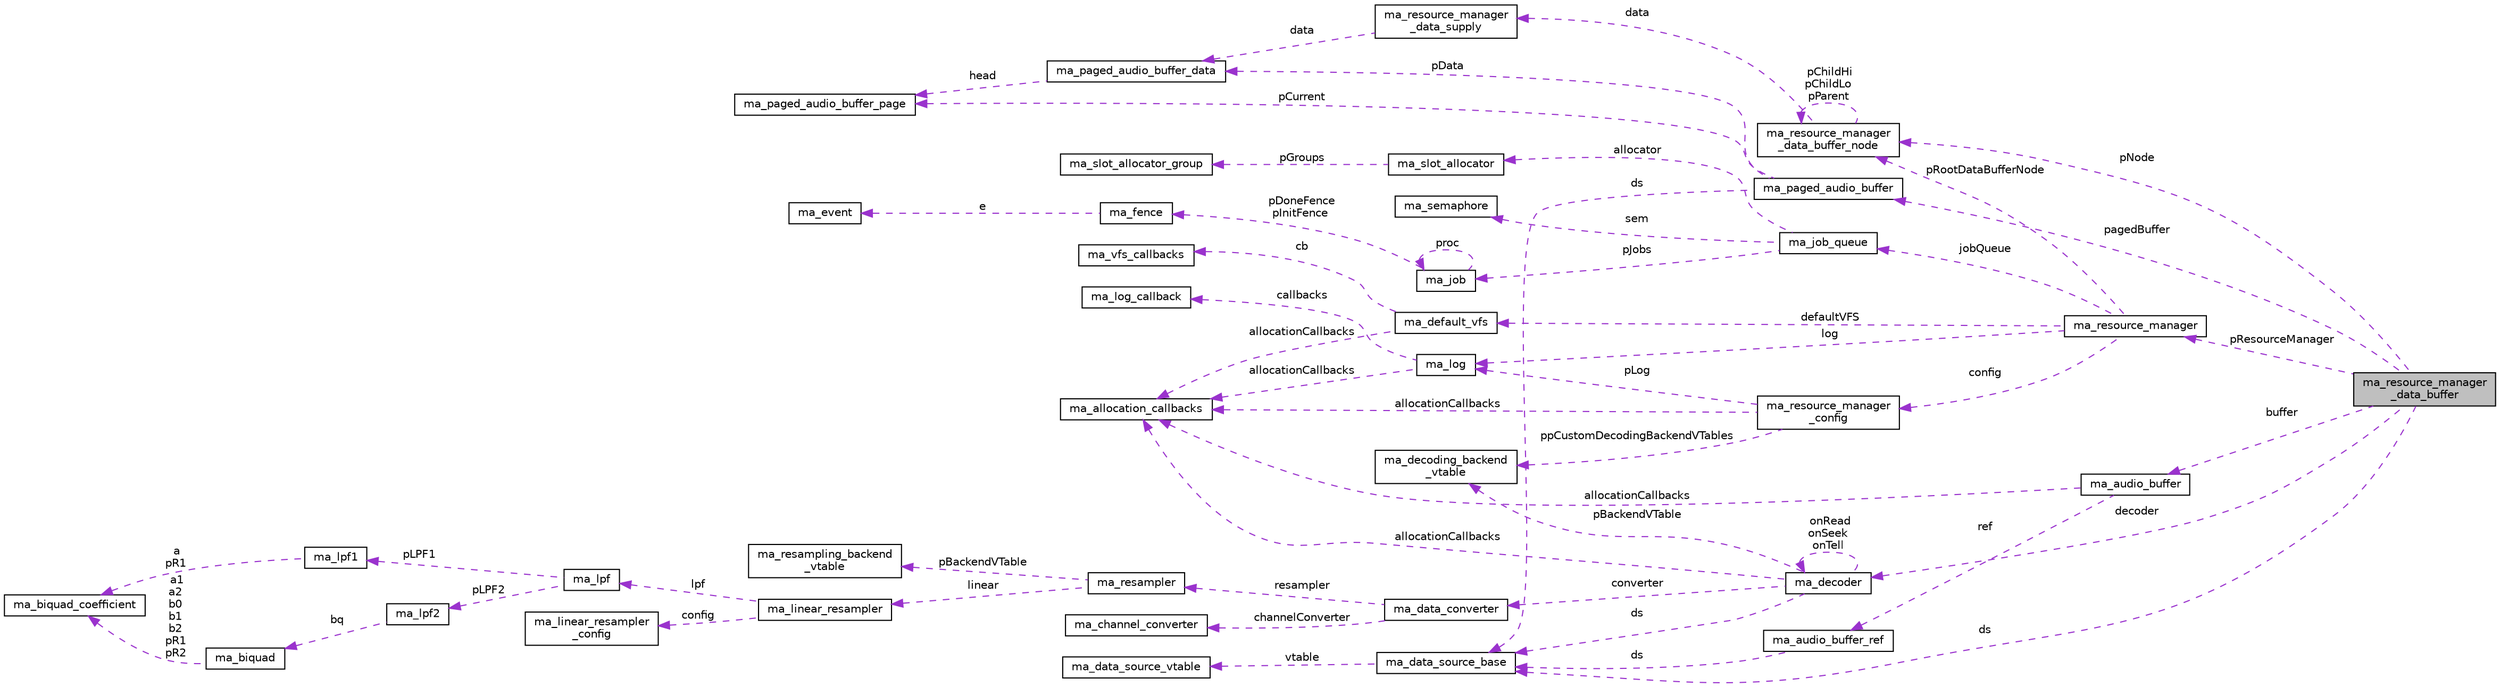 digraph "ma_resource_manager_data_buffer"
{
 // LATEX_PDF_SIZE
  edge [fontname="Helvetica",fontsize="10",labelfontname="Helvetica",labelfontsize="10"];
  node [fontname="Helvetica",fontsize="10",shape=record];
  rankdir="LR";
  Node1 [label="ma_resource_manager\l_data_buffer",height=0.2,width=0.4,color="black", fillcolor="grey75", style="filled", fontcolor="black",tooltip=" "];
  Node2 -> Node1 [dir="back",color="darkorchid3",fontsize="10",style="dashed",label=" pagedBuffer" ,fontname="Helvetica"];
  Node2 [label="ma_paged_audio_buffer",height=0.2,width=0.4,color="black", fillcolor="white", style="filled",URL="$structma__paged__audio__buffer.html",tooltip=" "];
  Node3 -> Node2 [dir="back",color="darkorchid3",fontsize="10",style="dashed",label=" pCurrent" ,fontname="Helvetica"];
  Node3 [label="ma_paged_audio_buffer_page",height=0.2,width=0.4,color="black", fillcolor="white", style="filled",URL="$structma__paged__audio__buffer__page.html",tooltip=" "];
  Node4 -> Node2 [dir="back",color="darkorchid3",fontsize="10",style="dashed",label=" pData" ,fontname="Helvetica"];
  Node4 [label="ma_paged_audio_buffer_data",height=0.2,width=0.4,color="black", fillcolor="white", style="filled",URL="$structma__paged__audio__buffer__data.html",tooltip=" "];
  Node3 -> Node4 [dir="back",color="darkorchid3",fontsize="10",style="dashed",label=" head" ,fontname="Helvetica"];
  Node5 -> Node2 [dir="back",color="darkorchid3",fontsize="10",style="dashed",label=" ds" ,fontname="Helvetica"];
  Node5 [label="ma_data_source_base",height=0.2,width=0.4,color="black", fillcolor="white", style="filled",URL="$structma__data__source__base.html",tooltip=" "];
  Node6 -> Node5 [dir="back",color="darkorchid3",fontsize="10",style="dashed",label=" vtable" ,fontname="Helvetica"];
  Node6 [label="ma_data_source_vtable",height=0.2,width=0.4,color="black", fillcolor="white", style="filled",URL="$structma__data__source__vtable.html",tooltip=" "];
  Node7 -> Node1 [dir="back",color="darkorchid3",fontsize="10",style="dashed",label=" pResourceManager" ,fontname="Helvetica"];
  Node7 [label="ma_resource_manager",height=0.2,width=0.4,color="black", fillcolor="white", style="filled",URL="$structma__resource__manager.html",tooltip=" "];
  Node8 -> Node7 [dir="back",color="darkorchid3",fontsize="10",style="dashed",label=" defaultVFS" ,fontname="Helvetica"];
  Node8 [label="ma_default_vfs",height=0.2,width=0.4,color="black", fillcolor="white", style="filled",URL="$structma__default__vfs.html",tooltip=" "];
  Node9 -> Node8 [dir="back",color="darkorchid3",fontsize="10",style="dashed",label=" cb" ,fontname="Helvetica"];
  Node9 [label="ma_vfs_callbacks",height=0.2,width=0.4,color="black", fillcolor="white", style="filled",URL="$structma__vfs__callbacks.html",tooltip=" "];
  Node10 -> Node8 [dir="back",color="darkorchid3",fontsize="10",style="dashed",label=" allocationCallbacks" ,fontname="Helvetica"];
  Node10 [label="ma_allocation_callbacks",height=0.2,width=0.4,color="black", fillcolor="white", style="filled",URL="$structma__allocation__callbacks.html",tooltip=" "];
  Node11 -> Node7 [dir="back",color="darkorchid3",fontsize="10",style="dashed",label=" jobQueue" ,fontname="Helvetica"];
  Node11 [label="ma_job_queue",height=0.2,width=0.4,color="black", fillcolor="white", style="filled",URL="$structma__job__queue.html",tooltip=" "];
  Node12 -> Node11 [dir="back",color="darkorchid3",fontsize="10",style="dashed",label=" sem" ,fontname="Helvetica"];
  Node12 [label="ma_semaphore",height=0.2,width=0.4,color="black", fillcolor="white", style="filled",URL="$structma__semaphore.html",tooltip=" "];
  Node13 -> Node11 [dir="back",color="darkorchid3",fontsize="10",style="dashed",label=" pJobs" ,fontname="Helvetica"];
  Node13 [label="ma_job",height=0.2,width=0.4,color="black", fillcolor="white", style="filled",URL="$structma__job.html",tooltip=" "];
  Node14 -> Node13 [dir="back",color="darkorchid3",fontsize="10",style="dashed",label=" pDoneFence\npInitFence" ,fontname="Helvetica"];
  Node14 [label="ma_fence",height=0.2,width=0.4,color="black", fillcolor="white", style="filled",URL="$structma__fence.html",tooltip=" "];
  Node15 -> Node14 [dir="back",color="darkorchid3",fontsize="10",style="dashed",label=" e" ,fontname="Helvetica"];
  Node15 [label="ma_event",height=0.2,width=0.4,color="black", fillcolor="white", style="filled",URL="$structma__event.html",tooltip=" "];
  Node13 -> Node13 [dir="back",color="darkorchid3",fontsize="10",style="dashed",label=" proc" ,fontname="Helvetica"];
  Node16 -> Node11 [dir="back",color="darkorchid3",fontsize="10",style="dashed",label=" allocator" ,fontname="Helvetica"];
  Node16 [label="ma_slot_allocator",height=0.2,width=0.4,color="black", fillcolor="white", style="filled",URL="$structma__slot__allocator.html",tooltip=" "];
  Node17 -> Node16 [dir="back",color="darkorchid3",fontsize="10",style="dashed",label=" pGroups" ,fontname="Helvetica"];
  Node17 [label="ma_slot_allocator_group",height=0.2,width=0.4,color="black", fillcolor="white", style="filled",URL="$structma__slot__allocator__group.html",tooltip=" "];
  Node18 -> Node7 [dir="back",color="darkorchid3",fontsize="10",style="dashed",label=" pRootDataBufferNode" ,fontname="Helvetica"];
  Node18 [label="ma_resource_manager\l_data_buffer_node",height=0.2,width=0.4,color="black", fillcolor="white", style="filled",URL="$structma__resource__manager__data__buffer__node.html",tooltip=" "];
  Node19 -> Node18 [dir="back",color="darkorchid3",fontsize="10",style="dashed",label=" data" ,fontname="Helvetica"];
  Node19 [label="ma_resource_manager\l_data_supply",height=0.2,width=0.4,color="black", fillcolor="white", style="filled",URL="$structma__resource__manager__data__supply.html",tooltip=" "];
  Node4 -> Node19 [dir="back",color="darkorchid3",fontsize="10",style="dashed",label=" data" ,fontname="Helvetica"];
  Node18 -> Node18 [dir="back",color="darkorchid3",fontsize="10",style="dashed",label=" pChildHi\npChildLo\npParent" ,fontname="Helvetica"];
  Node20 -> Node7 [dir="back",color="darkorchid3",fontsize="10",style="dashed",label=" log" ,fontname="Helvetica"];
  Node20 [label="ma_log",height=0.2,width=0.4,color="black", fillcolor="white", style="filled",URL="$structma__log.html",tooltip=" "];
  Node10 -> Node20 [dir="back",color="darkorchid3",fontsize="10",style="dashed",label=" allocationCallbacks" ,fontname="Helvetica"];
  Node21 -> Node20 [dir="back",color="darkorchid3",fontsize="10",style="dashed",label=" callbacks" ,fontname="Helvetica"];
  Node21 [label="ma_log_callback",height=0.2,width=0.4,color="black", fillcolor="white", style="filled",URL="$structma__log__callback.html",tooltip=" "];
  Node22 -> Node7 [dir="back",color="darkorchid3",fontsize="10",style="dashed",label=" config" ,fontname="Helvetica"];
  Node22 [label="ma_resource_manager\l_config",height=0.2,width=0.4,color="black", fillcolor="white", style="filled",URL="$structma__resource__manager__config.html",tooltip=" "];
  Node23 -> Node22 [dir="back",color="darkorchid3",fontsize="10",style="dashed",label=" ppCustomDecodingBackendVTables" ,fontname="Helvetica"];
  Node23 [label="ma_decoding_backend\l_vtable",height=0.2,width=0.4,color="black", fillcolor="white", style="filled",URL="$structma__decoding__backend__vtable.html",tooltip=" "];
  Node10 -> Node22 [dir="back",color="darkorchid3",fontsize="10",style="dashed",label=" allocationCallbacks" ,fontname="Helvetica"];
  Node20 -> Node22 [dir="back",color="darkorchid3",fontsize="10",style="dashed",label=" pLog" ,fontname="Helvetica"];
  Node18 -> Node1 [dir="back",color="darkorchid3",fontsize="10",style="dashed",label=" pNode" ,fontname="Helvetica"];
  Node24 -> Node1 [dir="back",color="darkorchid3",fontsize="10",style="dashed",label=" buffer" ,fontname="Helvetica"];
  Node24 [label="ma_audio_buffer",height=0.2,width=0.4,color="black", fillcolor="white", style="filled",URL="$structma__audio__buffer.html",tooltip=" "];
  Node10 -> Node24 [dir="back",color="darkorchid3",fontsize="10",style="dashed",label=" allocationCallbacks" ,fontname="Helvetica"];
  Node25 -> Node24 [dir="back",color="darkorchid3",fontsize="10",style="dashed",label=" ref" ,fontname="Helvetica"];
  Node25 [label="ma_audio_buffer_ref",height=0.2,width=0.4,color="black", fillcolor="white", style="filled",URL="$structma__audio__buffer__ref.html",tooltip=" "];
  Node5 -> Node25 [dir="back",color="darkorchid3",fontsize="10",style="dashed",label=" ds" ,fontname="Helvetica"];
  Node5 -> Node1 [dir="back",color="darkorchid3",fontsize="10",style="dashed",label=" ds" ,fontname="Helvetica"];
  Node26 -> Node1 [dir="back",color="darkorchid3",fontsize="10",style="dashed",label=" decoder" ,fontname="Helvetica"];
  Node26 [label="ma_decoder",height=0.2,width=0.4,color="black", fillcolor="white", style="filled",URL="$structma__decoder.html",tooltip=" "];
  Node23 -> Node26 [dir="back",color="darkorchid3",fontsize="10",style="dashed",label=" pBackendVTable" ,fontname="Helvetica"];
  Node27 -> Node26 [dir="back",color="darkorchid3",fontsize="10",style="dashed",label=" converter" ,fontname="Helvetica"];
  Node27 [label="ma_data_converter",height=0.2,width=0.4,color="black", fillcolor="white", style="filled",URL="$structma__data__converter.html",tooltip=" "];
  Node28 -> Node27 [dir="back",color="darkorchid3",fontsize="10",style="dashed",label=" resampler" ,fontname="Helvetica"];
  Node28 [label="ma_resampler",height=0.2,width=0.4,color="black", fillcolor="white", style="filled",URL="$structma__resampler.html",tooltip=" "];
  Node29 -> Node28 [dir="back",color="darkorchid3",fontsize="10",style="dashed",label=" pBackendVTable" ,fontname="Helvetica"];
  Node29 [label="ma_resampling_backend\l_vtable",height=0.2,width=0.4,color="black", fillcolor="white", style="filled",URL="$structma__resampling__backend__vtable.html",tooltip=" "];
  Node30 -> Node28 [dir="back",color="darkorchid3",fontsize="10",style="dashed",label=" linear" ,fontname="Helvetica"];
  Node30 [label="ma_linear_resampler",height=0.2,width=0.4,color="black", fillcolor="white", style="filled",URL="$structma__linear__resampler.html",tooltip=" "];
  Node31 -> Node30 [dir="back",color="darkorchid3",fontsize="10",style="dashed",label=" lpf" ,fontname="Helvetica"];
  Node31 [label="ma_lpf",height=0.2,width=0.4,color="black", fillcolor="white", style="filled",URL="$structma__lpf.html",tooltip=" "];
  Node32 -> Node31 [dir="back",color="darkorchid3",fontsize="10",style="dashed",label=" pLPF1" ,fontname="Helvetica"];
  Node32 [label="ma_lpf1",height=0.2,width=0.4,color="black", fillcolor="white", style="filled",URL="$structma__lpf1.html",tooltip=" "];
  Node33 -> Node32 [dir="back",color="darkorchid3",fontsize="10",style="dashed",label=" a\npR1" ,fontname="Helvetica"];
  Node33 [label="ma_biquad_coefficient",height=0.2,width=0.4,color="black", fillcolor="white", style="filled",URL="$unionma__biquad__coefficient.html",tooltip=" "];
  Node34 -> Node31 [dir="back",color="darkorchid3",fontsize="10",style="dashed",label=" pLPF2" ,fontname="Helvetica"];
  Node34 [label="ma_lpf2",height=0.2,width=0.4,color="black", fillcolor="white", style="filled",URL="$structma__lpf2.html",tooltip=" "];
  Node35 -> Node34 [dir="back",color="darkorchid3",fontsize="10",style="dashed",label=" bq" ,fontname="Helvetica"];
  Node35 [label="ma_biquad",height=0.2,width=0.4,color="black", fillcolor="white", style="filled",URL="$structma__biquad.html",tooltip=" "];
  Node33 -> Node35 [dir="back",color="darkorchid3",fontsize="10",style="dashed",label=" a1\na2\nb0\nb1\nb2\npR1\npR2" ,fontname="Helvetica"];
  Node36 -> Node30 [dir="back",color="darkorchid3",fontsize="10",style="dashed",label=" config" ,fontname="Helvetica"];
  Node36 [label="ma_linear_resampler\l_config",height=0.2,width=0.4,color="black", fillcolor="white", style="filled",URL="$structma__linear__resampler__config.html",tooltip=" "];
  Node37 -> Node27 [dir="back",color="darkorchid3",fontsize="10",style="dashed",label=" channelConverter" ,fontname="Helvetica"];
  Node37 [label="ma_channel_converter",height=0.2,width=0.4,color="black", fillcolor="white", style="filled",URL="$structma__channel__converter.html",tooltip=" "];
  Node10 -> Node26 [dir="back",color="darkorchid3",fontsize="10",style="dashed",label=" allocationCallbacks" ,fontname="Helvetica"];
  Node5 -> Node26 [dir="back",color="darkorchid3",fontsize="10",style="dashed",label=" ds" ,fontname="Helvetica"];
  Node26 -> Node26 [dir="back",color="darkorchid3",fontsize="10",style="dashed",label=" onRead\nonSeek\nonTell" ,fontname="Helvetica"];
}
